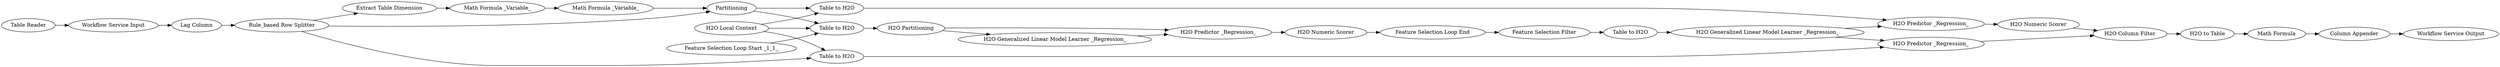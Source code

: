 digraph {
	"-7035348619164945497_8" [label="Feature Selection Loop Start _1_1_"]
	"-7035348619164945497_301" [label="H2O Predictor _Regression_"]
	"460230666217125351_325" [label="H2O Predictor _Regression_"]
	"460230666217125351_318" [label="H2O Generalized Linear Model Learner _Regression_"]
	"-1822816986467025065_366" [label="Extract Table Dimension"]
	"-7035348619164945497_324" [label="Table to H2O"]
	"-7035348619164945497_303" [label="H2O Numeric Scorer"]
	"460230666217125351_369" [label="Workflow Service Input"]
	"-7035348619164945497_304" [label="H2O Generalized Linear Model Learner _Regression_"]
	"460230666217125351_319" [label="Lag Column"]
	"460230666217125351_355" [label="Table to H2O"]
	"5232617968837429291_358" [label="H2O to Table"]
	"460230666217125351_354" [label="Rule_based Row Splitter"]
	"460230666217125351_365" [label=Partitioning]
	"5232617968837429291_359" [label="Column Appender"]
	"460230666217125351_320" [label="Table to H2O"]
	"-7035348619164945497_323" [label="Table to H2O"]
	"-1822816986467025065_367" [label="Math Formula _Variable_"]
	"460230666217125351_371" [label="Workflow Service Output"]
	"-7035348619164945497_3" [label="Feature Selection Filter"]
	"460230666217125351_356" [label="H2O Predictor _Regression_"]
	"-7035348619164945497_2" [label="Feature Selection Loop End"]
	"5232617968837429291_357" [label="H2O Column Filter"]
	"460230666217125351_326" [label="H2O Numeric Scorer"]
	"5232617968837429291_360" [label="Math Formula"]
	"460230666217125351_352" [label="Table Reader"]
	"-1822816986467025065_368" [label="Math Formula _Variable_"]
	"460230666217125351_295" [label="H2O Local Context"]
	"-7035348619164945497_322" [label="H2O Partitioning"]
	"5232617968837429291_358" -> "5232617968837429291_360"
	"5232617968837429291_357" -> "5232617968837429291_358"
	"460230666217125351_318" -> "460230666217125351_325"
	"460230666217125351_318" -> "460230666217125351_356"
	"-7035348619164945497_324" -> "460230666217125351_318"
	"460230666217125351_354" -> "-1822816986467025065_366"
	"-7035348619164945497_8" -> "-7035348619164945497_323"
	"460230666217125351_369" -> "460230666217125351_319"
	"-7035348619164945497_304" -> "-7035348619164945497_301"
	"-7035348619164945497_301" -> "-7035348619164945497_303"
	"460230666217125351_295" -> "460230666217125351_320"
	"-1822816986467025065_368" -> "460230666217125351_365"
	"-7035348619164945497_3" -> "-7035348619164945497_324"
	"-7035348619164945497_2" -> "-7035348619164945497_3"
	"460230666217125351_319" -> "460230666217125351_354"
	"460230666217125351_356" -> "5232617968837429291_357"
	"460230666217125351_365" -> "-7035348619164945497_323"
	"460230666217125351_352" -> "460230666217125351_369"
	"460230666217125351_354" -> "460230666217125351_365"
	"460230666217125351_320" -> "460230666217125351_325"
	"-7035348619164945497_323" -> "-7035348619164945497_322"
	"-1822816986467025065_367" -> "-1822816986467025065_368"
	"460230666217125351_355" -> "460230666217125351_356"
	"460230666217125351_326" -> "5232617968837429291_357"
	"460230666217125351_354" -> "460230666217125351_355"
	"-7035348619164945497_322" -> "-7035348619164945497_304"
	"-7035348619164945497_322" -> "-7035348619164945497_301"
	"-1822816986467025065_366" -> "-1822816986467025065_367"
	"-7035348619164945497_303" -> "-7035348619164945497_2"
	"5232617968837429291_360" -> "5232617968837429291_359"
	"460230666217125351_295" -> "460230666217125351_355"
	"460230666217125351_365" -> "460230666217125351_320"
	"460230666217125351_325" -> "460230666217125351_326"
	"5232617968837429291_359" -> "460230666217125351_371"
	"460230666217125351_295" -> "-7035348619164945497_323"
	rankdir=LR
}
